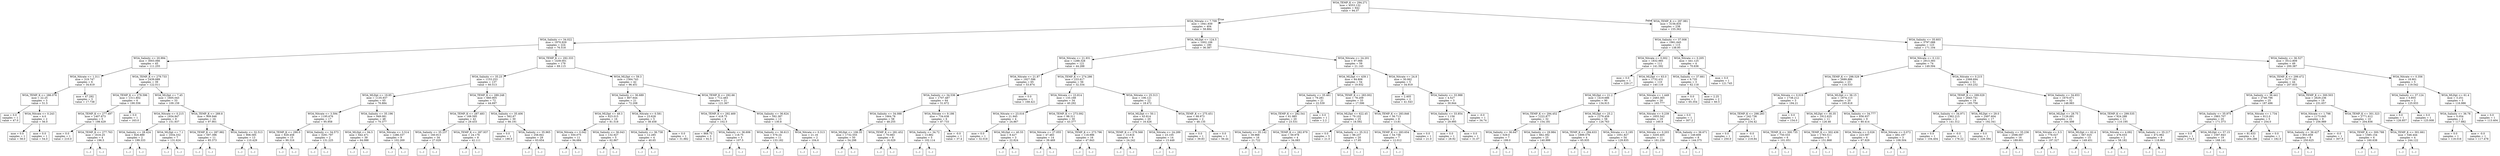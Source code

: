 digraph Tree {
node [shape=box] ;
0 [label="WOA_TEMP_K <= 294.271\nmse = 4553.132\nsamples = 642\nvalue = 94.37"] ;
1 [label="WOA_Nitrate <= 7.709\nmse = 1941.939\nsamples = 404\nvalue = 58.884"] ;
0 -> 1 [labeldistance=2.5, labelangle=45, headlabel="True"] ;
2 [label="WOA_Salinity <= 34.022\nmse = 1970.929\nsamples = 224\nvalue = 76.518"] ;
1 -> 2 ;
3 [label="WOA_Salinity <= 20.994\nmse = 3003.066\nsamples = 45\nvalue = 111.255"] ;
2 -> 3 ;
4 [label="WOA_Nitrate <= 1.311\nmse = 319.747\nsamples = 6\nvalue = 34.619"] ;
3 -> 4 ;
5 [label="WOA_TEMP_K <= 286.076\nmse = 22.25\nsamples = 3\nvalue = 51.5"] ;
4 -> 5 ;
6 [label="mse = 0.0\nsamples = 1\nvalue = 47.0"] ;
5 -> 6 ;
7 [label="WOA_Nitrate <= 0.243\nmse = 4.0\nsamples = 2\nvalue = 56.0"] ;
5 -> 7 ;
8 [label="mse = 0.0\nsamples = 1\nvalue = 58.0"] ;
7 -> 8 ;
9 [label="mse = 0.0\nsamples = 1\nvalue = 54.0"] ;
7 -> 9 ;
10 [label="mse = 47.292\nsamples = 3\nvalue = 17.738"] ;
4 -> 10 ;
11 [label="WOA_TEMP_K <= 279.733\nmse = 2439.689\nsamples = 39\nvalue = 122.011"] ;
3 -> 11 ;
12 [label="WOA_TEMP_K <= 278.596\nmse = 1311.802\nsamples = 6\nvalue = 190.556"] ;
11 -> 12 ;
13 [label="WOA_TEMP_K <= 277.497\nmse = 1407.673\nsamples = 5\nvalue = 198.429"] ;
12 -> 13 ;
14 [label="mse = 0.0\nsamples = 1\nvalue = 210.0"] ;
13 -> 14 ;
15 [label="WOA_TEMP_K <= 277.763\nmse = 1616.25\nsamples = 4\nvalue = 196.5"] ;
13 -> 15 ;
16 [label="(...)"] ;
15 -> 16 ;
17 [label="(...)"] ;
15 -> 17 ;
20 [label="mse = 0.0\nsamples = 1\nvalue = 163.0"] ;
12 -> 20 ;
21 [label="WOA_MLDpt <= 7.45\nmse = 1605.043\nsamples = 33\nvalue = 109.159"] ;
11 -> 21 ;
22 [label="WOA_Nitrate <= 0.215\nmse = 1934.847\nsamples = 9\nvalue = 151.937"] ;
21 -> 22 ;
23 [label="WOA_Salinity <= 28.424\nmse = 826.889\nsamples = 2\nvalue = 199.333"] ;
22 -> 23 ;
24 [label="(...)"] ;
23 -> 24 ;
25 [label="(...)"] ;
23 -> 25 ;
26 [label="WOA_MLDpt <= 7.1\nmse = 1034.332\nsamples = 7\nvalue = 131.624"] ;
22 -> 26 ;
27 [label="(...)"] ;
26 -> 27 ;
32 [label="(...)"] ;
26 -> 32 ;
37 [label="WOA_TEMP_K <= 289.8\nmse = 909.946\nsamples = 24\nvalue = 97.901"] ;
21 -> 37 ;
38 [label="WOA_TEMP_K <= 287.982\nmse = 597.396\nsamples = 11\nvalue = 85.373"] ;
37 -> 38 ;
39 [label="(...)"] ;
38 -> 39 ;
48 [label="(...)"] ;
38 -> 48 ;
59 [label="WOA_Salinity <= 32.513\nmse = 908.585\nsamples = 13\nvalue = 110.429"] ;
37 -> 59 ;
60 [label="(...)"] ;
59 -> 60 ;
63 [label="(...)"] ;
59 -> 63 ;
78 [label="WOA_TEMP_K <= 292.333\nmse = 1439.001\nsamples = 179\nvalue = 69.115"] ;
2 -> 78 ;
79 [label="WOA_Salinity <= 35.23\nmse = 1153.253\nsamples = 137\nvalue = 60.513"] ;
78 -> 79 ;
80 [label="WOA_MLDpt <= 19.85\nmse = 1135.937\nsamples = 65\nvalue = 76.884"] ;
79 -> 80 ;
81 [label="WOA_Nitrate <= 3.594\nmse = 1195.676\nsamples = 17\nvalue = 95.958"] ;
80 -> 81 ;
82 [label="WOA_TEMP_K <= 290.0\nmse = 629.458\nsamples = 15\nvalue = 90.316"] ;
81 -> 82 ;
83 [label="(...)"] ;
82 -> 83 ;
104 [label="(...)"] ;
82 -> 104 ;
107 [label="WOA_Salinity <= 34.573\nmse = 3291.797\nsamples = 2\nvalue = 131.225"] ;
81 -> 107 ;
108 [label="(...)"] ;
107 -> 108 ;
109 [label="(...)"] ;
107 -> 109 ;
110 [label="WOA_Salinity <= 35.196\nmse = 949.081\nsamples = 48\nvalue = 70.377"] ;
80 -> 110 ;
111 [label="WOA_MLDpt <= 94.5\nmse = 642.471\nsamples = 39\nvalue = 64.088"] ;
110 -> 111 ;
112 [label="(...)"] ;
111 -> 112 ;
157 [label="(...)"] ;
111 -> 157 ;
186 [label="WOA_Nitrate <= 3.514\nmse = 1286.337\nsamples = 9\nvalue = 102.269"] ;
110 -> 186 ;
187 [label="(...)"] ;
186 -> 187 ;
188 [label="(...)"] ;
186 -> 188 ;
193 [label="WOA_TEMP_K <= 289.248\nmse = 660.905\nsamples = 72\nvalue = 44.697"] ;
79 -> 193 ;
194 [label="WOA_TEMP_K <= 287.483\nmse = 169.595\nsamples = 42\nvalue = 29.433"] ;
193 -> 194 ;
195 [label="WOA_Salinity <= 35.237\nmse = 160.913\nsamples = 34\nvalue = 27.029"] ;
194 -> 195 ;
196 [label="(...)"] ;
195 -> 196 ;
199 [label="(...)"] ;
195 -> 199 ;
224 [label="WOA_TEMP_K <= 287.937\nmse = 24.176\nsamples = 8\nvalue = 42.111"] ;
194 -> 224 ;
225 [label="(...)"] ;
224 -> 225 ;
230 [label="(...)"] ;
224 -> 230 ;
239 [label="WOA_Salinity <= 35.406\nmse = 562.67\nsamples = 30\nvalue = 66.191"] ;
193 -> 239 ;
240 [label="mse = 0.0\nsamples = 1\nvalue = 188.0"] ;
239 -> 240 ;
241 [label="WOA_Salinity <= 35.965\nmse = 258.841\nsamples = 29\nvalue = 63.654"] ;
239 -> 241 ;
242 [label="(...)"] ;
241 -> 242 ;
263 [label="(...)"] ;
241 -> 263 ;
286 [label="WOA_MLDpt <= 59.3\nmse = 1364.743\nsamples = 42\nvalue = 96.451"] ;
78 -> 286 ;
287 [label="WOA_Salinity <= 36.689\nmse = 807.644\nsamples = 21\nvalue = 72.208"] ;
286 -> 287 ;
288 [label="WOA_MLDpt <= 49.3\nmse = 623.015\nsamples = 16\nvalue = 81.518"] ;
287 -> 288 ;
289 [label="WOA_Nitrate <= 0.042\nmse = 550.075\nsamples = 11\nvalue = 94.684"] ;
288 -> 289 ;
290 [label="(...)"] ;
289 -> 290 ;
291 [label="(...)"] ;
289 -> 291 ;
306 [label="WOA_Salinity <= 36.043\nmse = 132.927\nsamples = 5\nvalue = 62.867"] ;
288 -> 306 ;
307 [label="(...)"] ;
306 -> 307 ;
308 [label="(...)"] ;
306 -> 308 ;
315 [label="WOA_Nitrate <= 0.581\nmse = 23.628\nsamples = 5\nvalue = 38.458"] ;
287 -> 315 ;
316 [label="WOA_Salinity <= 36.738\nmse = 12.285\nsamples = 4\nvalue = 40.65"] ;
315 -> 316 ;
317 [label="(...)"] ;
316 -> 317 ;
318 [label="(...)"] ;
316 -> 318 ;
321 [label="mse = 0.0\nsamples = 1\nvalue = 31.882"] ;
315 -> 321 ;
322 [label="WOA_TEMP_K <= 292.66\nmse = 712.483\nsamples = 21\nvalue = 121.367"] ;
286 -> 322 ;
323 [label="WOA_TEMP_K <= 292.469\nmse = 418.75\nsamples = 8\nvalue = 102.5"] ;
322 -> 323 ;
324 [label="mse = 868.75\nsamples = 3\nvalue = 92.5"] ;
323 -> 324 ;
325 [label="WOA_Salinity <= 36.606\nmse = 118.75\nsamples = 5\nvalue = 107.5"] ;
323 -> 325 ;
326 [label="(...)"] ;
325 -> 326 ;
327 [label="(...)"] ;
325 -> 327 ;
330 [label="WOA_Salinity <= 36.624\nmse = 592.387\nsamples = 13\nvalue = 130.8"] ;
322 -> 330 ;
331 [label="WOA_Salinity <= 36.613\nmse = 576.24\nsamples = 11\nvalue = 133.182"] ;
330 -> 331 ;
332 [label="(...)"] ;
331 -> 332 ;
335 [label="(...)"] ;
331 -> 335 ;
340 [label="WOA_Nitrate <= 0.313\nmse = 21.16\nsamples = 2\nvalue = 104.6"] ;
330 -> 340 ;
341 [label="(...)"] ;
340 -> 341 ;
342 [label="(...)"] ;
340 -> 342 ;
343 [label="WOA_MLDpt <= 124.5\nmse = 1002.106\nsamples = 180\nvalue = 36.387"] ;
1 -> 343 ;
344 [label="WOA_Nitrate <= 21.931\nmse = 1288.328\nsamples = 121\nvalue = 44.288"] ;
343 -> 344 ;
345 [label="WOA_Nitrate <= 21.87\nmse = 1927.596\nsamples = 65\nvalue = 53.874"] ;
344 -> 345 ;
346 [label="WOA_Salinity <= 34.536\nmse = 1707.487\nsamples = 64\nvalue = 51.672"] ;
345 -> 346 ;
347 [label="WOA_Salinity <= 34.088\nmse = 1664.78\nsamples = 58\nvalue = 48.255"] ;
346 -> 347 ;
348 [label="WOA_MLDpt <= 106.35\nmse = 1732.555\nsamples = 50\nvalue = 54.298"] ;
347 -> 348 ;
349 [label="(...)"] ;
348 -> 349 ;
402 [label="(...)"] ;
348 -> 402 ;
403 [label="WOA_TEMP_K <= 281.452\nmse = 70.083\nsamples = 8\nvalue = 16.029"] ;
347 -> 403 ;
404 [label="(...)"] ;
403 -> 404 ;
413 [label="(...)"] ;
403 -> 413 ;
418 [label="WOA_Nitrate <= 9.186\nmse = 734.638\nsamples = 6\nvalue = 87.733"] ;
346 -> 418 ;
419 [label="WOA_Salinity <= 34.72\nmse = 13.882\nsamples = 5\nvalue = 102.114"] ;
418 -> 419 ;
420 [label="(...)"] ;
419 -> 420 ;
421 [label="(...)"] ;
419 -> 421 ;
422 [label="mse = -0.0\nsamples = 1\nvalue = 37.4"] ;
418 -> 422 ;
423 [label="mse = 0.0\nsamples = 1\nvalue = 168.421"] ;
345 -> 423 ;
424 [label="WOA_TEMP_K <= 274.286\nmse = 233.617\nsamples = 56\nvalue = 32.334"] ;
344 -> 424 ;
425 [label="WOA_Nitrate <= 23.814\nmse = 133.168\nsamples = 34\nvalue = 40.292"] ;
424 -> 425 ;
426 [label="WOA_Nitrate <= 23.016\nmse = 21.945\nsamples = 4\nvalue = 24.867"] ;
425 -> 426 ;
427 [label="mse = 0.0\nsamples = 1\nvalue = 32.018"] ;
426 -> 427 ;
428 [label="WOA_MLDpt <= 40.55\nmse = 9.427\nsamples = 3\nvalue = 22.824"] ;
426 -> 428 ;
429 [label="(...)"] ;
428 -> 429 ;
430 [label="(...)"] ;
428 -> 430 ;
433 [label="WOA_TEMP_K <= 273.092\nmse = 98.311\nsamples = 30\nvalue = 43.377"] ;
425 -> 433 ;
434 [label="WOA_Nitrate <= 27.055\nmse = 47.483\nsamples = 14\nvalue = 39.469"] ;
433 -> 434 ;
435 [label="(...)"] ;
434 -> 435 ;
450 [label="(...)"] ;
434 -> 450 ;
457 [label="WOA_TEMP_K <= 273.796\nmse = 118.996\nsamples = 16\nvalue = 47.843"] ;
433 -> 457 ;
458 [label="(...)"] ;
457 -> 458 ;
467 [label="(...)"] ;
457 -> 467 ;
480 [label="WOA_Nitrate <= 25.313\nmse = 106.121\nsamples = 22\nvalue = 18.472"] ;
424 -> 480 ;
481 [label="WOA_MLDpt <= 50.1\nmse = 43.814\nsamples = 20\nvalue = 16.426"] ;
480 -> 481 ;
482 [label="WOA_TEMP_K <= 276.568\nmse = 13.816\nsamples = 6\nvalue = 24.242"] ;
481 -> 482 ;
483 [label="(...)"] ;
482 -> 483 ;
488 [label="(...)"] ;
482 -> 488 ;
491 [label="WOA_Nitrate <= 24.289\nmse = 23.105\nsamples = 14\nvalue = 13.449"] ;
481 -> 491 ;
492 [label="(...)"] ;
491 -> 492 ;
503 [label="(...)"] ;
491 -> 503 ;
516 [label="WOA_TEMP_K <= 275.451\nmse = 68.973\nsamples = 2\nvalue = 48.135"] ;
480 -> 516 ;
517 [label="mse = 0.0\nsamples = 1\nvalue = 39.83"] ;
516 -> 517 ;
518 [label="mse = 0.0\nsamples = 1\nvalue = 56.44"] ;
516 -> 518 ;
519 [label="WOA_Nitrate <= 24.201\nmse = 97.066\nsamples = 59\nvalue = 21.143"] ;
343 -> 519 ;
520 [label="WOA_MLDpt <= 439.1\nmse = 84.806\nsamples = 54\nvalue = 19.932"] ;
519 -> 520 ;
521 [label="WOA_Salinity <= 35.461\nmse = 79.281\nsamples = 21\nvalue = 22.539"] ;
520 -> 521 ;
522 [label="WOA_TEMP_K <= 282.541\nmse = 61.985\nsamples = 20\nvalue = 23.531"] ;
521 -> 522 ;
523 [label="WOA_Salinity <= 35.142\nmse = 39.968\nsamples = 16\nvalue = 21.722"] ;
522 -> 523 ;
524 [label="(...)"] ;
523 -> 524 ;
553 [label="(...)"] ;
523 -> 553 ;
554 [label="WOA_TEMP_K <= 282.979\nmse = 59.978\nsamples = 4\nvalue = 34.083"] ;
522 -> 554 ;
555 [label="(...)"] ;
554 -> 555 ;
556 [label="(...)"] ;
554 -> 556 ;
561 [label="mse = 0.0\nsamples = 1\nvalue = 2.2"] ;
521 -> 561 ;
562 [label="WOA_TEMP_K <= 283.002\nmse = 78.209\nsamples = 33\nvalue = 17.596"] ;
520 -> 562 ;
563 [label="WOA_MLDpt <= 622.45\nmse = 79.102\nsamples = 25\nvalue = 18.592"] ;
562 -> 563 ;
564 [label="mse = 0.0\nsamples = 5\nvalue = 21.0"] ;
563 -> 564 ;
565 [label="WOA_Salinity <= 35.312\nmse = 98.237\nsamples = 20\nvalue = 17.95"] ;
563 -> 565 ;
566 [label="(...)"] ;
565 -> 566 ;
571 [label="(...)"] ;
565 -> 571 ;
572 [label="WOA_TEMP_K <= 283.846\nmse = 56.713\nsamples = 8\nvalue = 13.81"] ;
562 -> 572 ;
573 [label="WOA_TEMP_K <= 283.654\nmse = 54.736\nsamples = 7\nvalue = 12.012"] ;
572 -> 573 ;
574 [label="(...)"] ;
573 -> 574 ;
577 [label="(...)"] ;
573 -> 577 ;
580 [label="mse = 0.0\nsamples = 1\nvalue = 21.0"] ;
572 -> 580 ;
581 [label="WOA_Nitrate <= 24.8\nmse = 30.062\nsamples = 5\nvalue = 34.919"] ;
519 -> 581 ;
582 [label="mse = 2.405\nsamples = 2\nvalue = 41.543"] ;
581 -> 582 ;
583 [label="WOA_Salinity <= 33.988\nmse = 4.527\nsamples = 3\nvalue = 30.944"] ;
581 -> 583 ;
584 [label="WOA_Salinity <= 33.854\nmse = 1.156\nsamples = 2\nvalue = 29.995"] ;
583 -> 584 ;
585 [label="mse = 0.0\nsamples = 1\nvalue = 28.92"] ;
584 -> 585 ;
586 [label="mse = 0.0\nsamples = 1\nvalue = 31.07"] ;
584 -> 586 ;
587 [label="mse = -0.0\nsamples = 1\nvalue = 34.74"] ;
583 -> 587 ;
588 [label="WOA_TEMP_K <= 297.981\nmse = 3156.835\nsamples = 238\nvalue = 155.362"] ;
0 -> 588 [labeldistance=2.5, labelangle=-45, headlabel="False"] ;
589 [label="WOA_Salinity <= 37.008\nmse = 1961.645\nsamples = 115\nvalue = 138.95"] ;
588 -> 589 ;
590 [label="WOA_Nitrate <= 0.002\nmse = 1832.985\nsamples = 111\nvalue = 141.592"] ;
589 -> 590 ;
591 [label="mse = 0.0\nsamples = 1\nvalue = 229.17"] ;
590 -> 591 ;
592 [label="WOA_MLDpt <= 63.0\nmse = 1732.431\nsamples = 110\nvalue = 140.116"] ;
590 -> 592 ;
593 [label="WOA_MLDpt <= 21.2\nmse = 1419.686\nsamples = 90\nvalue = 134.915"] ;
592 -> 593 ;
594 [label="WOA_TEMP_K <= 294.452\nmse = 1222.877\nsamples = 32\nvalue = 154.181"] ;
593 -> 594 ;
595 [label="WOA_Salinity <= 36.647\nmse = 529.0\nsamples = 7\nvalue = 199.0"] ;
594 -> 595 ;
596 [label="(...)"] ;
595 -> 596 ;
597 [label="(...)"] ;
595 -> 597 ;
598 [label="WOA_Salinity <= 29.984\nmse = 662.392\nsamples = 25\nvalue = 140.999"] ;
594 -> 598 ;
599 [label="(...)"] ;
598 -> 599 ;
602 [label="(...)"] ;
598 -> 602 ;
639 [label="WOA_MLDpt <= 25.2\nmse = 1279.459\nsamples = 58\nvalue = 126.763"] ;
593 -> 639 ;
640 [label="WOA_TEMP_K <= 294.633\nmse = 1899.576\nsamples = 4\nvalue = 65.935"] ;
639 -> 640 ;
641 [label="(...)"] ;
640 -> 641 ;
642 [label="(...)"] ;
640 -> 642 ;
647 [label="WOA_Nitrate <= 0.195\nmse = 1051.827\nsamples = 54\nvalue = 129.835"] ;
639 -> 647 ;
648 [label="(...)"] ;
647 -> 648 ;
703 [label="(...)"] ;
647 -> 703 ;
740 [label="WOA_Nitrate <= 1.449\nmse = 2483.365\nsamples = 20\nvalue = 165.777"] ;
592 -> 740 ;
741 [label="WOA_Nitrate <= 0.239\nmse = 1855.542\nsamples = 19\nvalue = 160.9"] ;
740 -> 741 ;
742 [label="WOA_Nitrate <= 0.203\nmse = 3205.405\nsamples = 11\nvalue = 181.238"] ;
741 -> 742 ;
743 [label="(...)"] ;
742 -> 743 ;
756 [label="(...)"] ;
742 -> 756 ;
757 [label="WOA_Salinity <= 36.671\nmse = 149.609\nsamples = 8\nvalue = 144.375"] ;
741 -> 757 ;
758 [label="(...)"] ;
757 -> 758 ;
765 [label="(...)"] ;
757 -> 765 ;
766 [label="mse = 0.0\nsamples = 1\nvalue = 307.2"] ;
740 -> 766 ;
767 [label="WOA_Nitrate <= 0.205\nmse = 441.125\nsamples = 4\nvalue = 70.636"] ;
589 -> 767 ;
768 [label="WOA_Salinity <= 37.661\nmse = 6.735\nsamples = 3\nvalue = 62.118"] ;
767 -> 768 ;
769 [label="mse = 0.0\nsamples = 1\nvalue = 65.354"] ;
768 -> 769 ;
770 [label="mse = 2.25\nsamples = 2\nvalue = 60.5"] ;
768 -> 770 ;
771 [label="mse = 0.0\nsamples = 1\nvalue = 121.745"] ;
767 -> 771 ;
772 [label="WOA_Salinity <= 35.603\nmse = 3797.088\nsamples = 123\nvalue = 171.104"] ;
588 -> 772 ;
773 [label="WOA_Nitrate <= 0.122\nmse = 2913.393\nsamples = 74\nvalue = 149.594"] ;
772 -> 773 ;
774 [label="WOA_TEMP_K <= 298.529\nmse = 2689.886\nsamples = 23\nvalue = 116.533"] ;
773 -> 774 ;
775 [label="WOA_Nitrate <= 0.019\nmse = 1738.212\nsamples = 3\nvalue = 194.21"] ;
774 -> 775 ;
776 [label="WOA_TEMP_K <= 298.283\nmse = 242.736\nsamples = 2\nvalue = 234.42"] ;
775 -> 776 ;
777 [label="mse = 0.0\nsamples = 1\nvalue = 250.0"] ;
776 -> 777 ;
778 [label="mse = -0.0\nsamples = 1\nvalue = 218.84"] ;
776 -> 778 ;
779 [label="mse = 0.0\nsamples = 1\nvalue = 154.0"] ;
775 -> 779 ;
780 [label="WOA_MLDpt <= 36.15\nmse = 1874.113\nsamples = 20\nvalue = 105.818"] ;
774 -> 780 ;
781 [label="WOA_MLDpt <= 30.35\nmse = 1912.625\nsamples = 11\nvalue = 126.46"] ;
780 -> 781 ;
782 [label="WOA_TEMP_K <= 300.735\nmse = 750.533\nsamples = 6\nvalue = 101.051"] ;
781 -> 782 ;
783 [label="(...)"] ;
782 -> 783 ;
786 [label="(...)"] ;
782 -> 786 ;
793 [label="WOA_TEMP_K <= 302.436\nmse = 1783.511\nsamples = 5\nvalue = 151.868"] ;
781 -> 793 ;
794 [label="(...)"] ;
793 -> 794 ;
801 [label="(...)"] ;
793 -> 801 ;
802 [label="WOA_Salinity <= 34.777\nmse = 656.937\nsamples = 9\nvalue = 80.414"] ;
780 -> 802 ;
803 [label="WOA_Nitrate <= 0.026\nmse = 223.597\nsamples = 6\nvalue = 67.929"] ;
802 -> 803 ;
804 [label="(...)"] ;
803 -> 804 ;
809 [label="(...)"] ;
803 -> 809 ;
814 [label="WOA_Nitrate <= 0.072\nmse = 492.197\nsamples = 3\nvalue = 108.504"] ;
802 -> 814 ;
815 [label="(...)"] ;
814 -> 815 ;
818 [label="(...)"] ;
814 -> 818 ;
819 [label="WOA_Nitrate <= 0.215\nmse = 2368.694\nsamples = 51\nvalue = 163.232"] ;
773 -> 819 ;
820 [label="WOA_TEMP_K <= 299.029\nmse = 2643.741\nsamples = 19\nvalue = 185.756"] ;
819 -> 820 ;
821 [label="WOA_Salinity <= 34.971\nmse = 1362.215\nsamples = 2\nvalue = 141.312"] ;
820 -> 821 ;
822 [label="mse = 0.0\nsamples = 1\nvalue = 104.404"] ;
821 -> 822 ;
823 [label="mse = -0.0\nsamples = 1\nvalue = 178.22"] ;
821 -> 823 ;
824 [label="WOA_MLDpt <= 29.0\nmse = 2497.604\nsamples = 17\nvalue = 192.341"] ;
820 -> 824 ;
825 [label="mse = 0.0\nsamples = 1\nvalue = 226.584"] ;
824 -> 825 ;
826 [label="WOA_Salinity <= 35.236\nmse = 2596.097\nsamples = 16\nvalue = 189.601"] ;
824 -> 826 ;
827 [label="(...)"] ;
826 -> 827 ;
842 [label="(...)"] ;
826 -> 842 ;
843 [label="WOA_Salinity <= 34.653\nmse = 1670.671\nsamples = 32\nvalue = 148.983"] ;
819 -> 843 ;
844 [label="WOA_MLDpt <= 28.75\nmse = 1126.691\nsamples = 21\nvalue = 164.498"] ;
843 -> 844 ;
845 [label="WOA_Nitrate <= 0.5\nmse = 776.027\nsamples = 6\nvalue = 197.327"] ;
844 -> 845 ;
846 [label="(...)"] ;
845 -> 846 ;
855 [label="(...)"] ;
845 -> 855 ;
856 [label="WOA_MLDpt <= 62.4\nmse = 567.025\nsamples = 15\nvalue = 149.451"] ;
844 -> 856 ;
857 [label="(...)"] ;
856 -> 857 ;
880 [label="(...)"] ;
856 -> 880 ;
881 [label="WOA_TEMP_K <= 299.535\nmse = 924.288\nsamples = 11\nvalue = 110.195"] ;
843 -> 881 ;
882 [label="WOA_Nitrate <= 4.092\nmse = 476.033\nsamples = 2\nvalue = 58.182"] ;
881 -> 882 ;
883 [label="(...)"] ;
882 -> 883 ;
884 [label="(...)"] ;
882 -> 884 ;
885 [label="WOA_Salinity <= 35.217\nmse = 472.962\nsamples = 9\nvalue = 118.863"] ;
881 -> 885 ;
886 [label="(...)"] ;
885 -> 886 ;
895 [label="(...)"] ;
885 -> 895 ;
900 [label="WOA_Salinity <= 36.527\nmse = 3512.809\nsamples = 49\nvalue = 200.387"] ;
772 -> 900 ;
901 [label="WOA_TEMP_K <= 299.472\nmse = 3177.181\nsamples = 44\nvalue = 207.833"] ;
900 -> 901 ;
902 [label="WOA_Salinity <= 36.441\nmse = 2746.796\nsamples = 25\nvalue = 187.496"] ;
901 -> 902 ;
903 [label="WOA_Salinity <= 35.975\nmse = 1883.707\nsamples = 20\nvalue = 171.373"] ;
902 -> 903 ;
904 [label="mse = 0.0\nsamples = 1\nvalue = 274.8"] ;
903 -> 904 ;
905 [label="WOA_MLDpt <= 57.15\nmse = 1597.843\nsamples = 19\nvalue = 168.141"] ;
903 -> 905 ;
906 [label="(...)"] ;
905 -> 906 ;
919 [label="(...)"] ;
905 -> 919 ;
922 [label="WOA_Nitrate <= 1.734\nmse = 812.0\nsamples = 5\nvalue = 254.0"] ;
902 -> 922 ;
923 [label="mse = 81.633\nsamples = 4\nvalue = 264.286"] ;
922 -> 923 ;
924 [label="mse = 0.0\nsamples = 1\nvalue = 182.0"] ;
922 -> 924 ;
925 [label="WOA_TEMP_K <= 300.503\nmse = 2629.236\nsamples = 19\nvalue = 231.657"] ;
901 -> 925 ;
926 [label="WOA_Nitrate <= 1.798\nmse = 1173.645\nsamples = 9\nvalue = 256.989"] ;
925 -> 926 ;
927 [label="WOA_Salinity <= 36.427\nmse = 955.859\nsamples = 8\nvalue = 250.625"] ;
926 -> 927 ;
928 [label="(...)"] ;
927 -> 928 ;
933 [label="(...)"] ;
927 -> 933 ;
934 [label="mse = -0.0\nsamples = 1\nvalue = 307.9"] ;
926 -> 934 ;
935 [label="WOA_TEMP_K <= 301.323\nmse = 2771.612\nsamples = 10\nvalue = 204.836"] ;
925 -> 935 ;
936 [label="WOA_TEMP_K <= 300.788\nmse = 1585.154\nsamples = 6\nvalue = 160.638"] ;
935 -> 936 ;
937 [label="(...)"] ;
936 -> 937 ;
940 [label="(...)"] ;
936 -> 940 ;
945 [label="WOA_TEMP_K <= 301.661\nmse = 546.444\nsamples = 4\nvalue = 244.122"] ;
935 -> 945 ;
946 [label="(...)"] ;
945 -> 946 ;
947 [label="(...)"] ;
945 -> 947 ;
950 [label="WOA_Nitrate <= 0.356\nmse = 18.901\nsamples = 5\nvalue = 119.542"] ;
900 -> 950 ;
951 [label="WOA_Salinity <= 37.124\nmse = 0.855\nsamples = 2\nvalue = 125.933"] ;
950 -> 951 ;
952 [label="mse = 0.0\nsamples = 1\nvalue = 126.857"] ;
951 -> 952 ;
953 [label="mse = 0.0\nsamples = 1\nvalue = 125.008"] ;
951 -> 953 ;
954 [label="WOA_MLDpt <= 61.4\nmse = 3.251\nsamples = 3\nvalue = 116.986"] ;
950 -> 954 ;
955 [label="WOA_Salinity <= 36.78\nmse = 0.054\nsamples = 2\nvalue = 117.882"] ;
954 -> 955 ;
956 [label="mse = 0.0\nsamples = 1\nvalue = 118.016"] ;
955 -> 956 ;
957 [label="mse = -0.0\nsamples = 1\nvalue = 117.478"] ;
955 -> 957 ;
958 [label="mse = 0.0\nsamples = 1\nvalue = 113.404"] ;
954 -> 958 ;
}